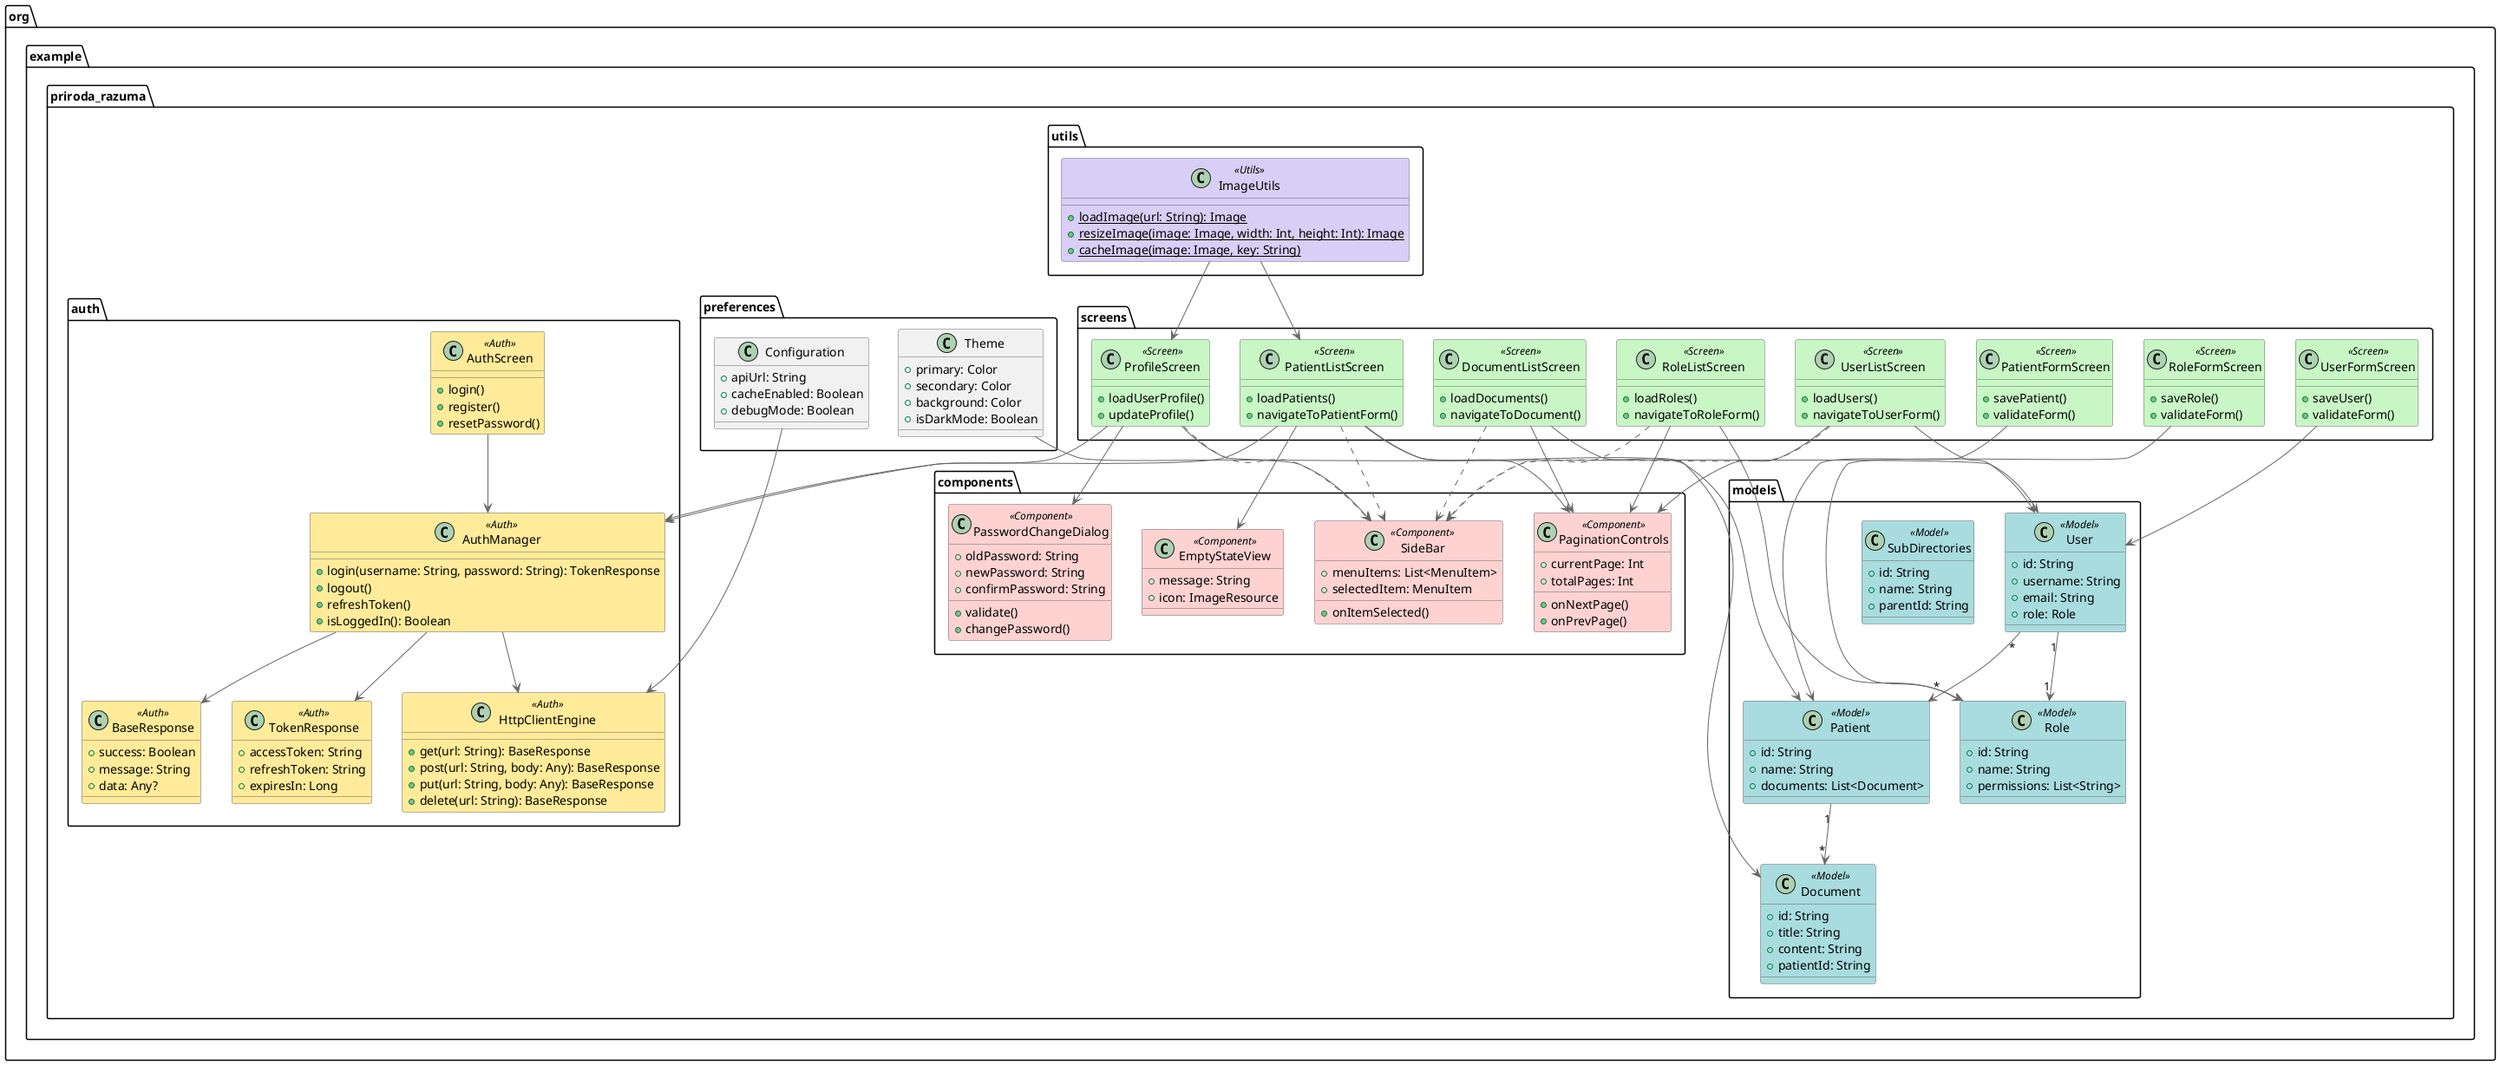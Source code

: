 @startuml "Priroda Razuma App Architecture"

' Цветовая схема для диаграммы
!define MODEL_COLOR #A9DCDF
!define SCREEN_COLOR #C8F7C5
!define AUTH_COLOR #FFEB99
!define COMPONENT_COLOR #FFD2D2
!define UTILS_COLOR #D8CEF6

' Использование стереотипов для визуального разделения
skinparam class {
    BackgroundColor<<Model>> MODEL_COLOR
    BackgroundColor<<Screen>> SCREEN_COLOR
    BackgroundColor<<Auth>> AUTH_COLOR
    BackgroundColor<<Component>> COMPONENT_COLOR
    BackgroundColor<<Utils>> UTILS_COLOR
    ArrowColor #666666
    BorderColor #666666
}

package "org.example.priroda_razuma" {
    ' Модели
    package "models" {
        class User <<Model>> {
            + id: String
            + username: String
            + email: String
            + role: Role
        }

        class Patient <<Model>> {
            + id: String
            + name: String
            + documents: List<Document>
        }

        class Document <<Model>> {
            + id: String
            + title: String
            + content: String
            + patientId: String
        }

        class Role <<Model>> {
            + id: String
            + name: String
            + permissions: List<String>
        }

        class SubDirectories <<Model>> {
            + id: String
            + name: String
            + parentId: String
        }
    }

    ' Экраны
    package "screens" {
        class PatientListScreen <<Screen>> {
            + loadPatients()
            + navigateToPatientForm()
        }

        class PatientFormScreen <<Screen>> {
            + savePatient()
            + validateForm()
        }

        class DocumentListScreen <<Screen>> {
            + loadDocuments()
            + navigateToDocument()
        }

        class ProfileScreen <<Screen>> {
            + loadUserProfile()
            + updateProfile()
        }

        class RoleListScreen <<Screen>> {
            + loadRoles()
            + navigateToRoleForm()
        }

        class RoleFormScreen <<Screen>> {
            + saveRole()
            + validateForm()
        }

        class UserListScreen <<Screen>> {
            + loadUsers()
            + navigateToUserForm()
        }

        class UserFormScreen <<Screen>> {
            + saveUser()
            + validateForm()
        }
    }

    ' Аутентификация
    package "auth" {
        class AuthManager <<Auth>> {
            + login(username: String, password: String): TokenResponse
            + logout()
            + refreshToken()
            + isLoggedIn(): Boolean
        }

        class HttpClientEngine <<Auth>> {
            + get(url: String): BaseResponse
            + post(url: String, body: Any): BaseResponse
            + put(url: String, body: Any): BaseResponse
            + delete(url: String): BaseResponse
        }

        class AuthScreen <<Auth>> {
            + login()
            + register()
            + resetPassword()
        }

        class BaseResponse <<Auth>> {
            + success: Boolean
            + message: String
            + data: Any?
        }

        class TokenResponse <<Auth>> {
            + accessToken: String
            + refreshToken: String
            + expiresIn: Long
        }
    }

    ' Компоненты
    package "components" {
        class EmptyStateView <<Component>> {
            + message: String
            + icon: ImageResource
        }

        class PaginationControls <<Component>> {
            + currentPage: Int
            + totalPages: Int
            + onNextPage()
            + onPrevPage()
        }

        class PasswordChangeDialog <<Component>> {
            + oldPassword: String
            + newPassword: String
            + confirmPassword: String
            + validate()
            + changePassword()
        }

        class SideBar <<Component>> {
            + menuItems: List<MenuItem>
            + selectedItem: MenuItem
            + onItemSelected()
        }
    }

    ' Утилиты
    package "utils" {
        class ImageUtils <<Utils>> {
            + {static} loadImage(url: String): Image
            + {static} resizeImage(image: Image, width: Int, height: Int): Image
            + {static} cacheImage(image: Image, key: String)
        }
    }

    ' Preferences
    package "preferences" {
        class Configuration {
            + apiUrl: String
            + cacheEnabled: Boolean
            + debugMode: Boolean
        }

        class Theme {
            + primary: Color
            + secondary: Color
            + background: Color
            + isDarkMode: Boolean
        }
    }
}

' Связи между классами
User "1" --> "1" Role
Patient "1" --> "*" Document
User "*" --> "*" Patient
AuthManager --> TokenResponse
AuthManager --> BaseResponse
AuthManager --> HttpClientEngine

' Связи экранов с моделями
PatientListScreen --> Patient
PatientFormScreen --> Patient
DocumentListScreen --> Document
ProfileScreen --> User
RoleListScreen --> Role
RoleFormScreen --> Role
UserListScreen --> User
UserFormScreen --> User

' Связи компонентов с экранами
PatientListScreen --> EmptyStateView
PatientListScreen --> PaginationControls
DocumentListScreen --> PaginationControls
UserListScreen --> PaginationControls
RoleListScreen --> PaginationControls
ProfileScreen --> PasswordChangeDialog
PatientListScreen ..> SideBar
DocumentListScreen ..> SideBar
UserListScreen ..> SideBar
RoleListScreen ..> SideBar
ProfileScreen ..> SideBar

' Связи утилит
ImageUtils --> PatientListScreen
ImageUtils --> ProfileScreen

' Связи с AuthManager
AuthScreen --> AuthManager
PatientListScreen --> AuthManager
ProfileScreen --> AuthManager

' Связи с preferences
Theme --> SideBar
Configuration --> HttpClientEngine

@enduml